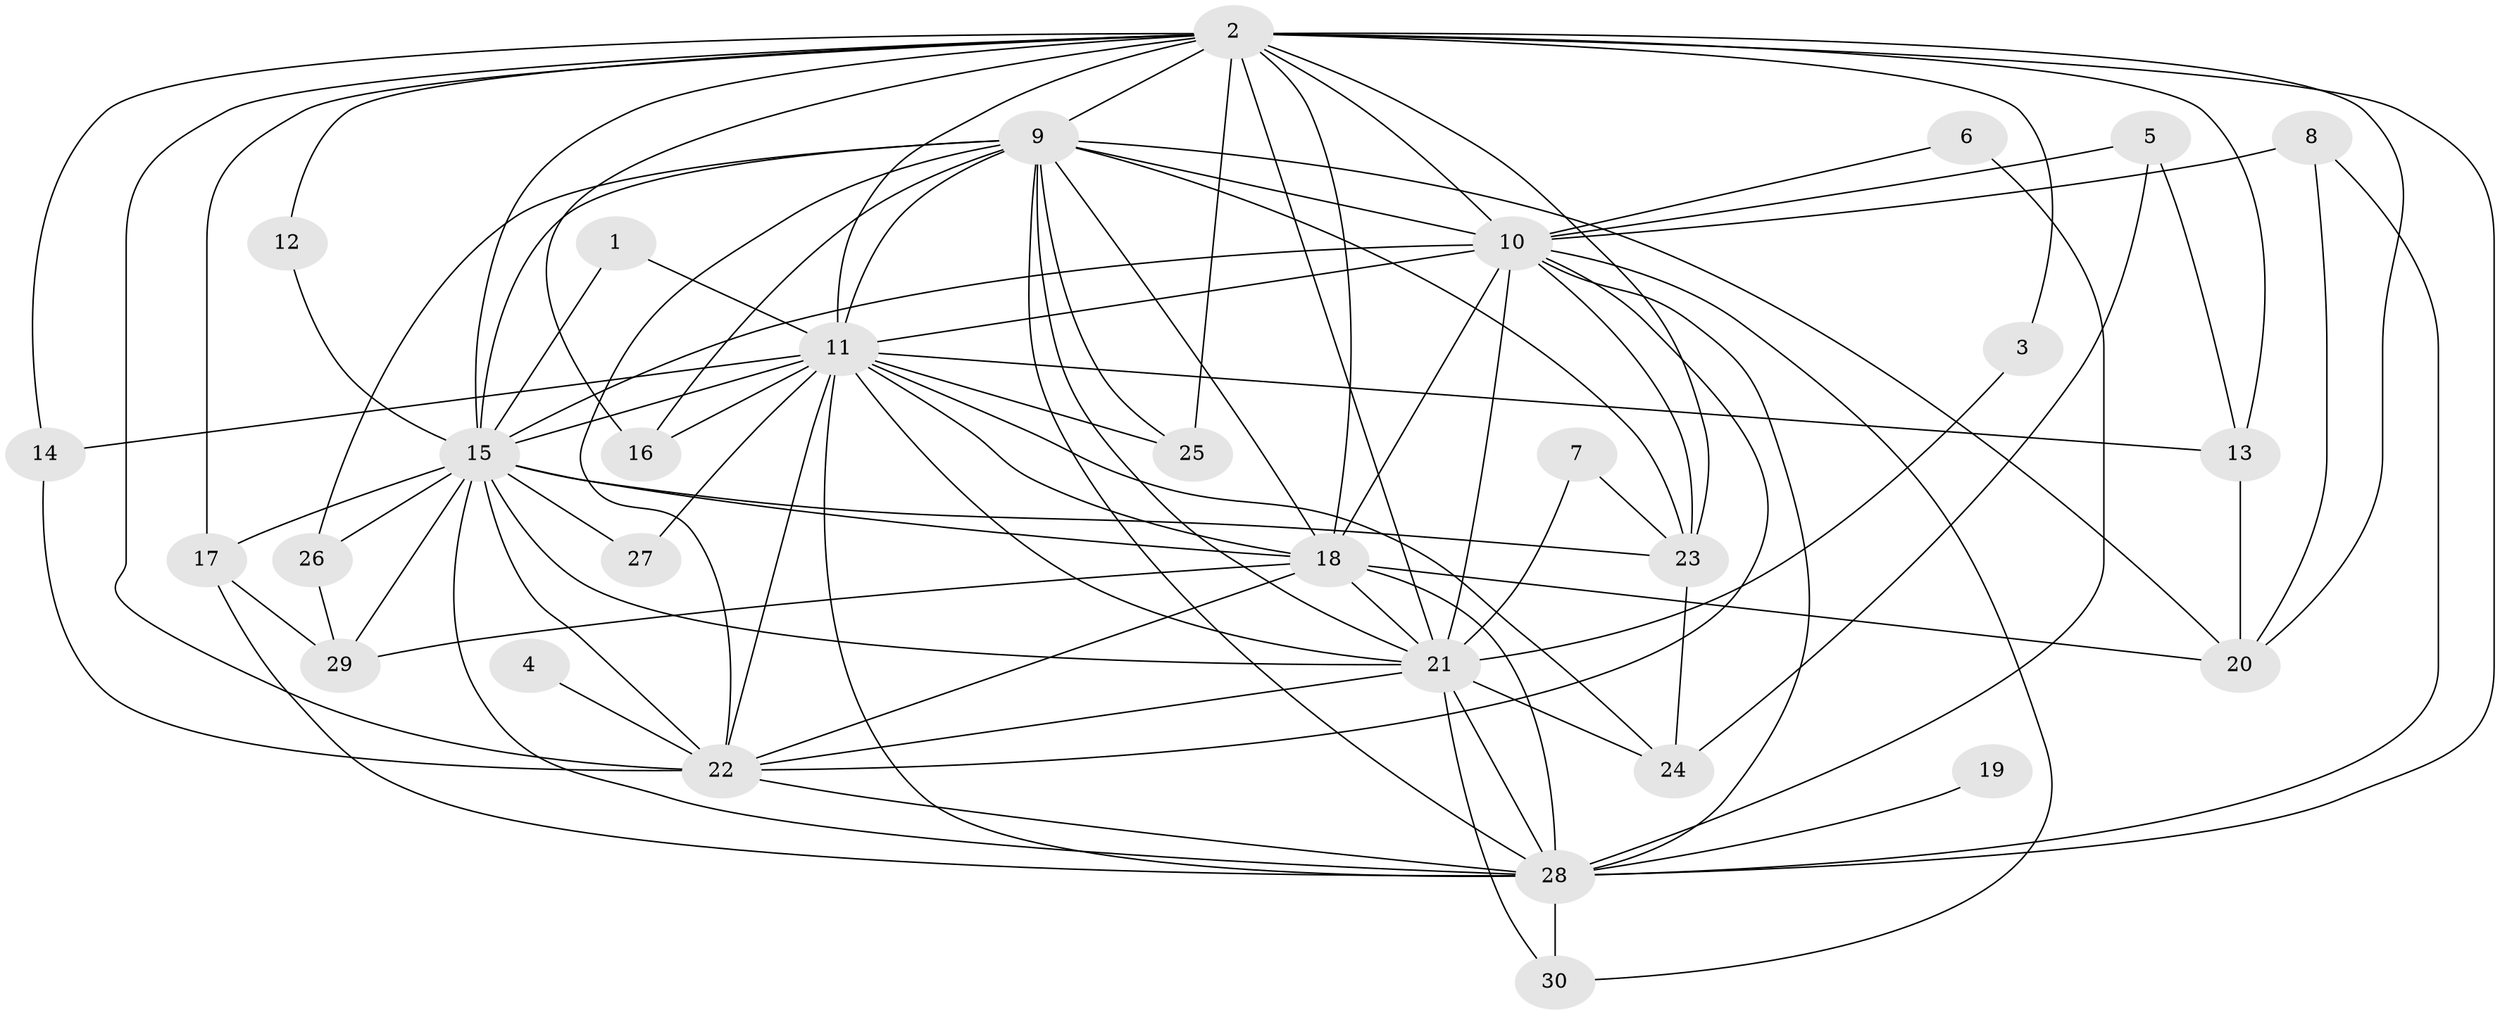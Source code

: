 // original degree distribution, {13: 0.01694915254237288, 17: 0.03389830508474576, 16: 0.03389830508474576, 18: 0.05084745762711865, 15: 0.01694915254237288, 12: 0.01694915254237288, 7: 0.01694915254237288, 3: 0.2033898305084746, 5: 0.01694915254237288, 2: 0.5254237288135594, 4: 0.06779661016949153}
// Generated by graph-tools (version 1.1) at 2025/25/03/09/25 03:25:45]
// undirected, 30 vertices, 90 edges
graph export_dot {
graph [start="1"]
  node [color=gray90,style=filled];
  1;
  2;
  3;
  4;
  5;
  6;
  7;
  8;
  9;
  10;
  11;
  12;
  13;
  14;
  15;
  16;
  17;
  18;
  19;
  20;
  21;
  22;
  23;
  24;
  25;
  26;
  27;
  28;
  29;
  30;
  1 -- 11 [weight=1.0];
  1 -- 15 [weight=1.0];
  2 -- 3 [weight=1.0];
  2 -- 9 [weight=2.0];
  2 -- 10 [weight=3.0];
  2 -- 11 [weight=2.0];
  2 -- 12 [weight=1.0];
  2 -- 13 [weight=1.0];
  2 -- 14 [weight=1.0];
  2 -- 15 [weight=2.0];
  2 -- 16 [weight=1.0];
  2 -- 17 [weight=1.0];
  2 -- 18 [weight=3.0];
  2 -- 20 [weight=1.0];
  2 -- 21 [weight=2.0];
  2 -- 22 [weight=3.0];
  2 -- 23 [weight=1.0];
  2 -- 25 [weight=1.0];
  2 -- 28 [weight=2.0];
  3 -- 21 [weight=1.0];
  4 -- 22 [weight=1.0];
  5 -- 10 [weight=1.0];
  5 -- 13 [weight=1.0];
  5 -- 24 [weight=1.0];
  6 -- 10 [weight=1.0];
  6 -- 28 [weight=1.0];
  7 -- 21 [weight=1.0];
  7 -- 23 [weight=1.0];
  8 -- 10 [weight=1.0];
  8 -- 20 [weight=1.0];
  8 -- 28 [weight=1.0];
  9 -- 10 [weight=1.0];
  9 -- 11 [weight=1.0];
  9 -- 15 [weight=1.0];
  9 -- 16 [weight=1.0];
  9 -- 18 [weight=2.0];
  9 -- 20 [weight=1.0];
  9 -- 21 [weight=1.0];
  9 -- 22 [weight=2.0];
  9 -- 23 [weight=1.0];
  9 -- 25 [weight=1.0];
  9 -- 26 [weight=1.0];
  9 -- 28 [weight=1.0];
  10 -- 11 [weight=2.0];
  10 -- 15 [weight=1.0];
  10 -- 18 [weight=1.0];
  10 -- 21 [weight=1.0];
  10 -- 22 [weight=1.0];
  10 -- 23 [weight=2.0];
  10 -- 28 [weight=1.0];
  10 -- 30 [weight=1.0];
  11 -- 13 [weight=1.0];
  11 -- 14 [weight=1.0];
  11 -- 15 [weight=1.0];
  11 -- 16 [weight=1.0];
  11 -- 18 [weight=1.0];
  11 -- 21 [weight=1.0];
  11 -- 22 [weight=2.0];
  11 -- 24 [weight=1.0];
  11 -- 25 [weight=1.0];
  11 -- 27 [weight=1.0];
  11 -- 28 [weight=1.0];
  12 -- 15 [weight=1.0];
  13 -- 20 [weight=1.0];
  14 -- 22 [weight=1.0];
  15 -- 17 [weight=1.0];
  15 -- 18 [weight=1.0];
  15 -- 21 [weight=1.0];
  15 -- 22 [weight=1.0];
  15 -- 23 [weight=2.0];
  15 -- 26 [weight=1.0];
  15 -- 27 [weight=1.0];
  15 -- 28 [weight=1.0];
  15 -- 29 [weight=1.0];
  17 -- 28 [weight=1.0];
  17 -- 29 [weight=1.0];
  18 -- 20 [weight=1.0];
  18 -- 21 [weight=1.0];
  18 -- 22 [weight=1.0];
  18 -- 28 [weight=1.0];
  18 -- 29 [weight=1.0];
  19 -- 28 [weight=1.0];
  21 -- 22 [weight=1.0];
  21 -- 24 [weight=1.0];
  21 -- 28 [weight=1.0];
  21 -- 30 [weight=1.0];
  22 -- 28 [weight=2.0];
  23 -- 24 [weight=1.0];
  26 -- 29 [weight=1.0];
  28 -- 30 [weight=1.0];
}

